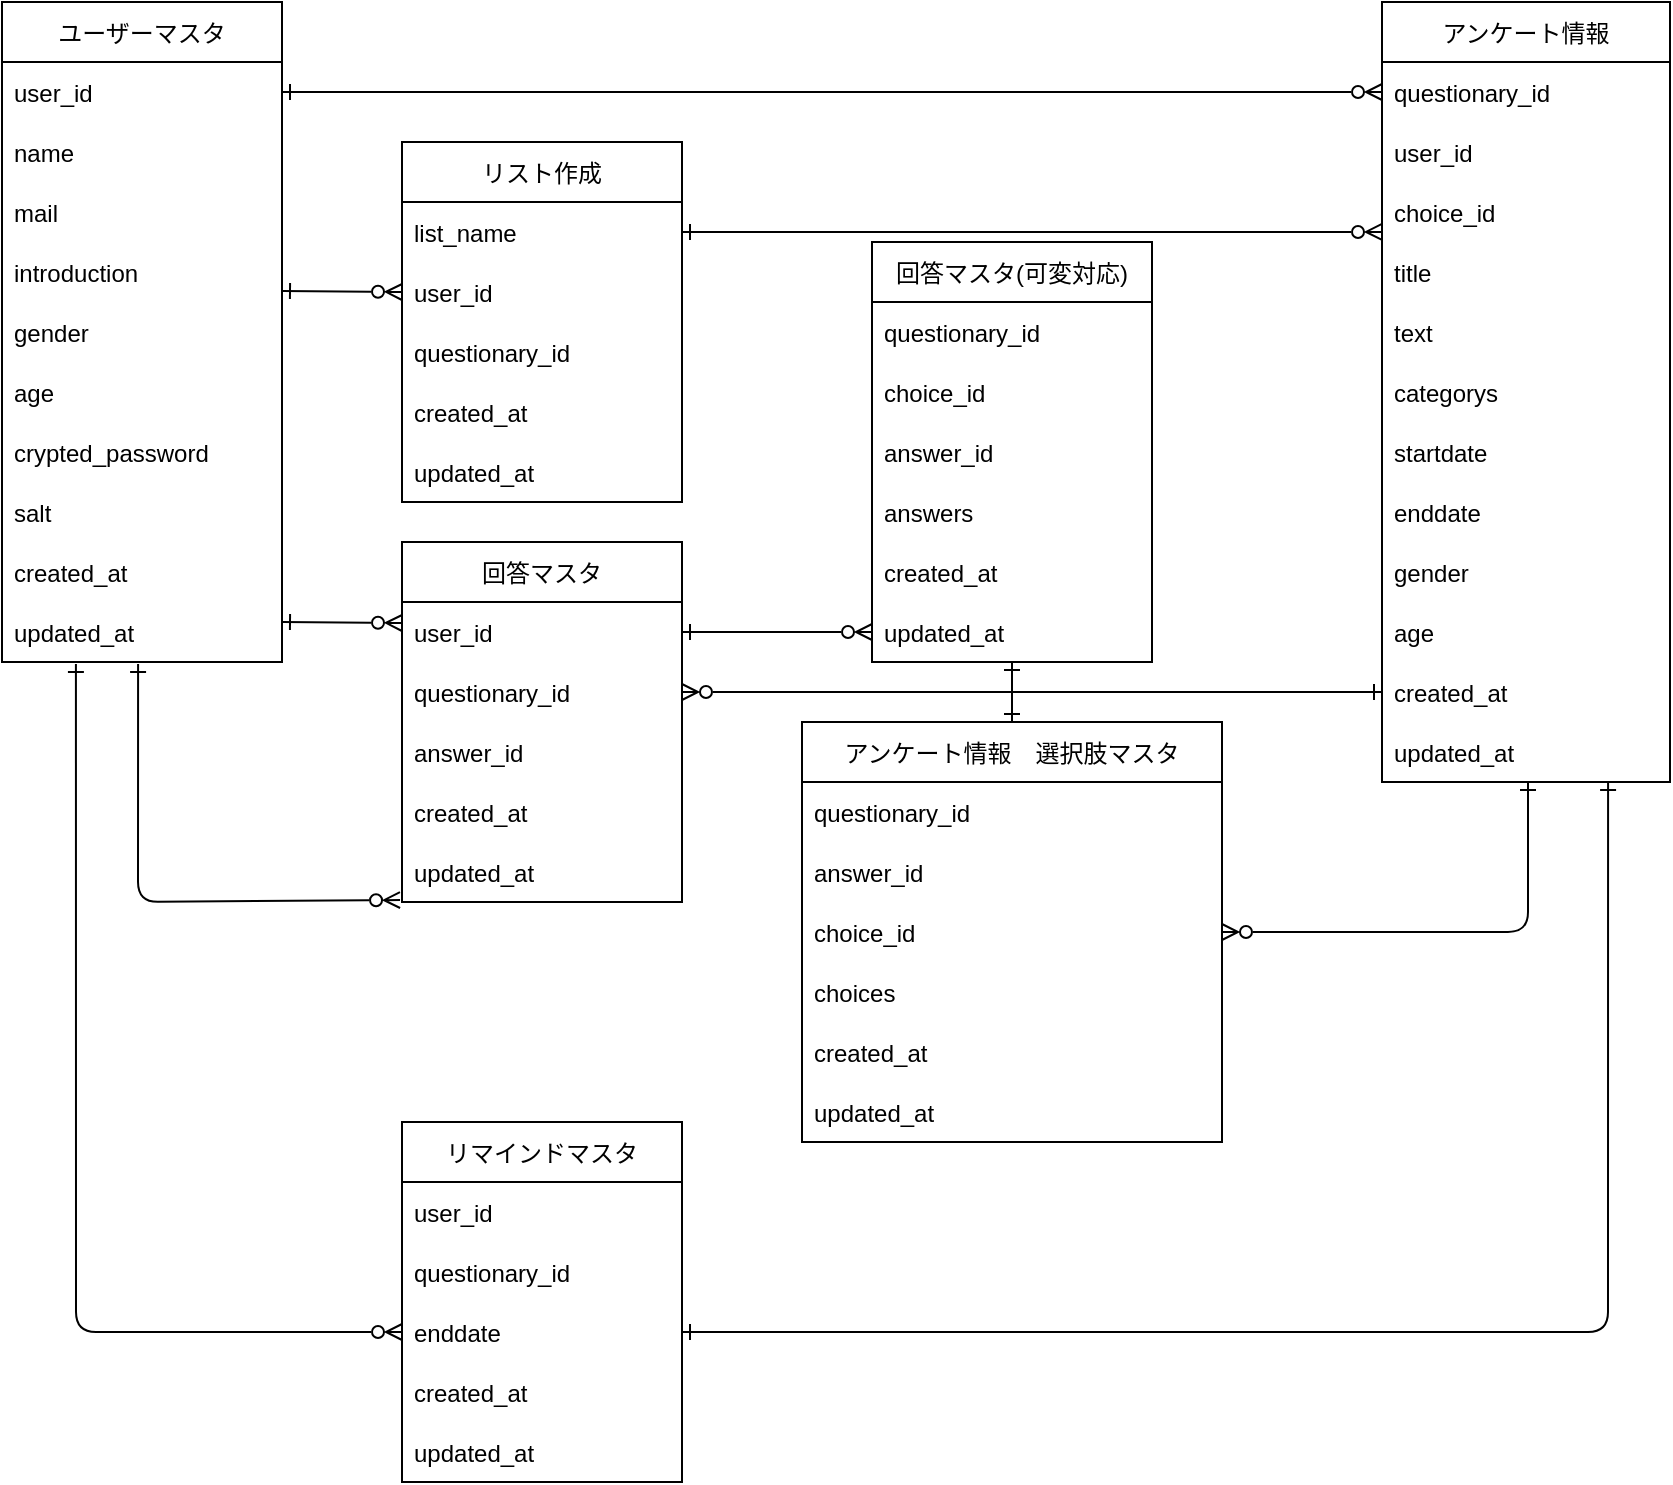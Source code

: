<mxfile>
    <diagram id="E-xank2E5h3T98riPfY6" name="ページ1">
        <mxGraphModel dx="1088" dy="709" grid="1" gridSize="10" guides="1" tooltips="1" connect="1" arrows="1" fold="1" page="1" pageScale="1" pageWidth="1169" pageHeight="1654" math="0" shadow="0">
            <root>
                <mxCell id="0"/>
                <mxCell id="1" parent="0"/>
                <mxCell id="112" value="" style="edgeStyle=none;html=1;startArrow=ERone;startFill=0;endArrow=ERzeroToMany;endFill=0;strokeColor=default;entryX=1;entryY=0.5;entryDx=0;entryDy=0;exitX=0;exitY=0.5;exitDx=0;exitDy=0;" parent="1" source="71" target="23" edge="1">
                    <mxGeometry relative="1" as="geometry">
                        <mxPoint x="440" y="415" as="sourcePoint"/>
                    </mxGeometry>
                </mxCell>
                <mxCell id="9" value="アンケート情報" style="swimlane;fontStyle=0;childLayout=stackLayout;horizontal=1;startSize=30;horizontalStack=0;resizeParent=1;resizeParentMax=0;resizeLast=0;collapsible=1;marginBottom=0;" parent="1" vertex="1">
                    <mxGeometry x="730" y="70" width="144" height="390" as="geometry"/>
                </mxCell>
                <mxCell id="10" value="questionary_id" style="text;strokeColor=none;fillColor=none;align=left;verticalAlign=middle;spacingLeft=4;spacingRight=4;overflow=hidden;points=[[0,0.5],[1,0.5]];portConstraint=eastwest;rotatable=0;" parent="9" vertex="1">
                    <mxGeometry y="30" width="144" height="30" as="geometry"/>
                </mxCell>
                <mxCell id="11" value="user_id" style="text;strokeColor=none;fillColor=none;align=left;verticalAlign=middle;spacingLeft=4;spacingRight=4;overflow=hidden;points=[[0,0.5],[1,0.5]];portConstraint=eastwest;rotatable=0;" parent="9" vertex="1">
                    <mxGeometry y="60" width="144" height="30" as="geometry"/>
                </mxCell>
                <mxCell id="30" value="choice_id" style="text;strokeColor=none;fillColor=none;align=left;verticalAlign=middle;spacingLeft=4;spacingRight=4;overflow=hidden;points=[[0,0.5],[1,0.5]];portConstraint=eastwest;rotatable=0;" parent="9" vertex="1">
                    <mxGeometry y="90" width="144" height="30" as="geometry"/>
                </mxCell>
                <mxCell id="29" value="title" style="text;strokeColor=none;fillColor=none;align=left;verticalAlign=middle;spacingLeft=4;spacingRight=4;overflow=hidden;points=[[0,0.5],[1,0.5]];portConstraint=eastwest;rotatable=0;" parent="9" vertex="1">
                    <mxGeometry y="120" width="144" height="30" as="geometry"/>
                </mxCell>
                <mxCell id="31" value="text" style="text;strokeColor=none;fillColor=none;align=left;verticalAlign=middle;spacingLeft=4;spacingRight=4;overflow=hidden;points=[[0,0.5],[1,0.5]];portConstraint=eastwest;rotatable=0;" parent="9" vertex="1">
                    <mxGeometry y="150" width="144" height="30" as="geometry"/>
                </mxCell>
                <mxCell id="12" value="categorys" style="text;strokeColor=none;fillColor=none;align=left;verticalAlign=middle;spacingLeft=4;spacingRight=4;overflow=hidden;points=[[0,0.5],[1,0.5]];portConstraint=eastwest;rotatable=0;" parent="9" vertex="1">
                    <mxGeometry y="180" width="144" height="30" as="geometry"/>
                </mxCell>
                <mxCell id="43" value="startdate" style="text;strokeColor=none;fillColor=none;align=left;verticalAlign=middle;spacingLeft=4;spacingRight=4;overflow=hidden;points=[[0,0.5],[1,0.5]];portConstraint=eastwest;rotatable=0;" parent="9" vertex="1">
                    <mxGeometry y="210" width="144" height="30" as="geometry"/>
                </mxCell>
                <mxCell id="42" value="enddate" style="text;strokeColor=none;fillColor=none;align=left;verticalAlign=middle;spacingLeft=4;spacingRight=4;overflow=hidden;points=[[0,0.5],[1,0.5]];portConstraint=eastwest;rotatable=0;" parent="9" vertex="1">
                    <mxGeometry y="240" width="144" height="30" as="geometry"/>
                </mxCell>
                <mxCell id="62" value="gender" style="text;strokeColor=none;fillColor=none;align=left;verticalAlign=middle;spacingLeft=4;spacingRight=4;overflow=hidden;points=[[0,0.5],[1,0.5]];portConstraint=eastwest;rotatable=0;" parent="9" vertex="1">
                    <mxGeometry y="270" width="144" height="30" as="geometry"/>
                </mxCell>
                <mxCell id="63" value="age" style="text;strokeColor=none;fillColor=none;align=left;verticalAlign=middle;spacingLeft=4;spacingRight=4;overflow=hidden;points=[[0,0.5],[1,0.5]];portConstraint=eastwest;rotatable=0;" parent="9" vertex="1">
                    <mxGeometry y="300" width="144" height="30" as="geometry"/>
                </mxCell>
                <mxCell id="71" value="created_at" style="text;strokeColor=none;fillColor=none;align=left;verticalAlign=middle;spacingLeft=4;spacingRight=4;overflow=hidden;points=[[0,0.5],[1,0.5]];portConstraint=eastwest;rotatable=0;" parent="9" vertex="1">
                    <mxGeometry y="330" width="144" height="30" as="geometry"/>
                </mxCell>
                <mxCell id="79" value="updated_at" style="text;strokeColor=none;fillColor=none;align=left;verticalAlign=middle;spacingLeft=4;spacingRight=4;overflow=hidden;points=[[0,0.5],[1,0.5]];portConstraint=eastwest;rotatable=0;" parent="9" vertex="1">
                    <mxGeometry y="360" width="144" height="30" as="geometry"/>
                </mxCell>
                <mxCell id="21" value="回答マスタ" style="swimlane;fontStyle=0;childLayout=stackLayout;horizontal=1;startSize=30;horizontalStack=0;resizeParent=1;resizeParentMax=0;resizeLast=0;collapsible=1;marginBottom=0;" parent="1" vertex="1">
                    <mxGeometry x="240" y="340" width="140" height="180" as="geometry"/>
                </mxCell>
                <mxCell id="22" value="user_id" style="text;strokeColor=none;fillColor=none;align=left;verticalAlign=middle;spacingLeft=4;spacingRight=4;overflow=hidden;points=[[0,0.5],[1,0.5]];portConstraint=eastwest;rotatable=0;" parent="21" vertex="1">
                    <mxGeometry y="30" width="140" height="30" as="geometry"/>
                </mxCell>
                <mxCell id="23" value="questionary_id" style="text;strokeColor=none;fillColor=none;align=left;verticalAlign=middle;spacingLeft=4;spacingRight=4;overflow=hidden;points=[[0,0.5],[1,0.5]];portConstraint=eastwest;rotatable=0;" parent="21" vertex="1">
                    <mxGeometry y="60" width="140" height="30" as="geometry"/>
                </mxCell>
                <mxCell id="24" value="answer_id" style="text;strokeColor=none;fillColor=none;align=left;verticalAlign=middle;spacingLeft=4;spacingRight=4;overflow=hidden;points=[[0,0.5],[1,0.5]];portConstraint=eastwest;rotatable=0;" parent="21" vertex="1">
                    <mxGeometry y="90" width="140" height="30" as="geometry"/>
                </mxCell>
                <mxCell id="85" value="created_at" style="text;strokeColor=none;fillColor=none;align=left;verticalAlign=middle;spacingLeft=4;spacingRight=4;overflow=hidden;points=[[0,0.5],[1,0.5]];portConstraint=eastwest;rotatable=0;" parent="21" vertex="1">
                    <mxGeometry y="120" width="140" height="30" as="geometry"/>
                </mxCell>
                <mxCell id="86" value="updated_at" style="text;strokeColor=none;fillColor=none;align=left;verticalAlign=middle;spacingLeft=4;spacingRight=4;overflow=hidden;points=[[0,0.5],[1,0.5]];portConstraint=eastwest;rotatable=0;" parent="21" vertex="1">
                    <mxGeometry y="150" width="140" height="30" as="geometry"/>
                </mxCell>
                <mxCell id="32" value="ユーザーマスタ" style="swimlane;fontStyle=0;childLayout=stackLayout;horizontal=1;startSize=30;horizontalStack=0;resizeParent=1;resizeParentMax=0;resizeLast=0;collapsible=1;marginBottom=0;" parent="1" vertex="1">
                    <mxGeometry x="40" y="70" width="140" height="330" as="geometry"/>
                </mxCell>
                <mxCell id="33" value="user_id" style="text;strokeColor=none;fillColor=none;align=left;verticalAlign=middle;spacingLeft=4;spacingRight=4;overflow=hidden;points=[[0,0.5],[1,0.5]];portConstraint=eastwest;rotatable=0;" parent="32" vertex="1">
                    <mxGeometry y="30" width="140" height="30" as="geometry"/>
                </mxCell>
                <mxCell id="34" value="name" style="text;strokeColor=none;fillColor=none;align=left;verticalAlign=middle;spacingLeft=4;spacingRight=4;overflow=hidden;points=[[0,0.5],[1,0.5]];portConstraint=eastwest;rotatable=0;" parent="32" vertex="1">
                    <mxGeometry y="60" width="140" height="30" as="geometry"/>
                </mxCell>
                <mxCell id="35" value="mail" style="text;strokeColor=none;fillColor=none;align=left;verticalAlign=middle;spacingLeft=4;spacingRight=4;overflow=hidden;points=[[0,0.5],[1,0.5]];portConstraint=eastwest;rotatable=0;" parent="32" vertex="1">
                    <mxGeometry y="90" width="140" height="30" as="geometry"/>
                </mxCell>
                <mxCell id="36" value="introduction " style="text;strokeColor=none;fillColor=none;align=left;verticalAlign=middle;spacingLeft=4;spacingRight=4;overflow=hidden;points=[[0,0.5],[1,0.5]];portConstraint=eastwest;rotatable=0;" parent="32" vertex="1">
                    <mxGeometry y="120" width="140" height="30" as="geometry"/>
                </mxCell>
                <mxCell id="37" value="gender" style="text;strokeColor=none;fillColor=none;align=left;verticalAlign=middle;spacingLeft=4;spacingRight=4;overflow=hidden;points=[[0,0.5],[1,0.5]];portConstraint=eastwest;rotatable=0;" parent="32" vertex="1">
                    <mxGeometry y="150" width="140" height="30" as="geometry"/>
                </mxCell>
                <mxCell id="38" value="age" style="text;strokeColor=none;fillColor=none;align=left;verticalAlign=middle;spacingLeft=4;spacingRight=4;overflow=hidden;points=[[0,0.5],[1,0.5]];portConstraint=eastwest;rotatable=0;" parent="32" vertex="1">
                    <mxGeometry y="180" width="140" height="30" as="geometry"/>
                </mxCell>
                <mxCell id="39" value="crypted_password" style="text;strokeColor=none;fillColor=none;align=left;verticalAlign=middle;spacingLeft=4;spacingRight=4;overflow=hidden;points=[[0,0.5],[1,0.5]];portConstraint=eastwest;rotatable=0;" parent="32" vertex="1">
                    <mxGeometry y="210" width="140" height="30" as="geometry"/>
                </mxCell>
                <mxCell id="41" value="salt" style="text;strokeColor=none;fillColor=none;align=left;verticalAlign=middle;spacingLeft=4;spacingRight=4;overflow=hidden;points=[[0,0.5],[1,0.5]];portConstraint=eastwest;rotatable=0;" parent="32" vertex="1">
                    <mxGeometry y="240" width="140" height="30" as="geometry"/>
                </mxCell>
                <mxCell id="77" value="created_at" style="text;strokeColor=none;fillColor=none;align=left;verticalAlign=middle;spacingLeft=4;spacingRight=4;overflow=hidden;points=[[0,0.5],[1,0.5]];portConstraint=eastwest;rotatable=0;" parent="32" vertex="1">
                    <mxGeometry y="270" width="140" height="30" as="geometry"/>
                </mxCell>
                <mxCell id="76" value="updated_at" style="text;strokeColor=none;fillColor=none;align=left;verticalAlign=middle;spacingLeft=4;spacingRight=4;overflow=hidden;points=[[0,0.5],[1,0.5]];portConstraint=eastwest;rotatable=0;" parent="32" vertex="1">
                    <mxGeometry y="300" width="140" height="30" as="geometry"/>
                </mxCell>
                <mxCell id="66" value="リマインドマスタ" style="swimlane;fontStyle=0;childLayout=stackLayout;horizontal=1;startSize=30;horizontalStack=0;resizeParent=1;resizeParentMax=0;resizeLast=0;collapsible=1;marginBottom=0;" parent="1" vertex="1">
                    <mxGeometry x="240" y="630" width="140" height="180" as="geometry"/>
                </mxCell>
                <mxCell id="67" value="user_id" style="text;strokeColor=none;fillColor=none;align=left;verticalAlign=middle;spacingLeft=4;spacingRight=4;overflow=hidden;points=[[0,0.5],[1,0.5]];portConstraint=eastwest;rotatable=0;" parent="66" vertex="1">
                    <mxGeometry y="30" width="140" height="30" as="geometry"/>
                </mxCell>
                <mxCell id="68" value="questionary_id" style="text;strokeColor=none;fillColor=none;align=left;verticalAlign=middle;spacingLeft=4;spacingRight=4;overflow=hidden;points=[[0,0.5],[1,0.5]];portConstraint=eastwest;rotatable=0;" parent="66" vertex="1">
                    <mxGeometry y="60" width="140" height="30" as="geometry"/>
                </mxCell>
                <mxCell id="70" value="enddate" style="text;strokeColor=none;fillColor=none;align=left;verticalAlign=middle;spacingLeft=4;spacingRight=4;overflow=hidden;points=[[0,0.5],[1,0.5]];portConstraint=eastwest;rotatable=0;" parent="66" vertex="1">
                    <mxGeometry y="90" width="140" height="30" as="geometry"/>
                </mxCell>
                <mxCell id="83" value="created_at" style="text;strokeColor=none;fillColor=none;align=left;verticalAlign=middle;spacingLeft=4;spacingRight=4;overflow=hidden;points=[[0,0.5],[1,0.5]];portConstraint=eastwest;rotatable=0;" parent="66" vertex="1">
                    <mxGeometry y="120" width="140" height="30" as="geometry"/>
                </mxCell>
                <mxCell id="84" value="updated_at" style="text;strokeColor=none;fillColor=none;align=left;verticalAlign=middle;spacingLeft=4;spacingRight=4;overflow=hidden;points=[[0,0.5],[1,0.5]];portConstraint=eastwest;rotatable=0;" parent="66" vertex="1">
                    <mxGeometry y="150" width="140" height="30" as="geometry"/>
                </mxCell>
                <mxCell id="72" value="リスト作成" style="swimlane;fontStyle=0;childLayout=stackLayout;horizontal=1;startSize=30;horizontalStack=0;resizeParent=1;resizeParentMax=0;resizeLast=0;collapsible=1;marginBottom=0;" parent="1" vertex="1">
                    <mxGeometry x="240" y="140" width="140" height="180" as="geometry"/>
                </mxCell>
                <mxCell id="73" value="list_name" style="text;strokeColor=none;fillColor=none;align=left;verticalAlign=middle;spacingLeft=4;spacingRight=4;overflow=hidden;points=[[0,0.5],[1,0.5]];portConstraint=eastwest;rotatable=0;" parent="72" vertex="1">
                    <mxGeometry y="30" width="140" height="30" as="geometry"/>
                </mxCell>
                <mxCell id="116" value="user_id" style="text;strokeColor=none;fillColor=none;align=left;verticalAlign=middle;spacingLeft=4;spacingRight=4;overflow=hidden;points=[[0,0.5],[1,0.5]];portConstraint=eastwest;rotatable=0;" parent="72" vertex="1">
                    <mxGeometry y="60" width="140" height="30" as="geometry"/>
                </mxCell>
                <mxCell id="127" value="" style="html=1;endArrow=ERzeroToMany;endFill=0;strokeColor=default;startArrow=ERone;startFill=0;exitX=1;exitY=0.5;exitDx=0;exitDy=0;" edge="1" parent="72">
                    <mxGeometry relative="1" as="geometry">
                        <Array as="points"/>
                        <mxPoint x="-60" y="74.5" as="sourcePoint"/>
                        <mxPoint y="75" as="targetPoint"/>
                    </mxGeometry>
                </mxCell>
                <mxCell id="74" value="questionary_id" style="text;strokeColor=none;fillColor=none;align=left;verticalAlign=middle;spacingLeft=4;spacingRight=4;overflow=hidden;points=[[0,0.5],[1,0.5]];portConstraint=eastwest;rotatable=0;" parent="72" vertex="1">
                    <mxGeometry y="90" width="140" height="30" as="geometry"/>
                </mxCell>
                <mxCell id="81" value="created_at" style="text;strokeColor=none;fillColor=none;align=left;verticalAlign=middle;spacingLeft=4;spacingRight=4;overflow=hidden;points=[[0,0.5],[1,0.5]];portConstraint=eastwest;rotatable=0;" parent="72" vertex="1">
                    <mxGeometry y="120" width="140" height="30" as="geometry"/>
                </mxCell>
                <mxCell id="82" value="updated_at" style="text;strokeColor=none;fillColor=none;align=left;verticalAlign=middle;spacingLeft=4;spacingRight=4;overflow=hidden;points=[[0,0.5],[1,0.5]];portConstraint=eastwest;rotatable=0;" parent="72" vertex="1">
                    <mxGeometry y="150" width="140" height="30" as="geometry"/>
                </mxCell>
                <mxCell id="109" value="" style="html=1;endArrow=ERzeroToMany;endFill=0;strokeColor=default;startArrow=ERone;startFill=0;entryX=0;entryY=0.5;entryDx=0;entryDy=0;exitX=1;exitY=0.5;exitDx=0;exitDy=0;" parent="1" source="33" target="10" edge="1">
                    <mxGeometry relative="1" as="geometry">
                        <Array as="points"/>
                    </mxGeometry>
                </mxCell>
                <mxCell id="113" value="" style="edgeStyle=none;html=1;startArrow=ERone;startFill=0;endArrow=ERzeroToMany;endFill=0;strokeColor=default;exitX=1;exitY=0.5;exitDx=0;exitDy=0;entryX=0;entryY=0.833;entryDx=0;entryDy=0;entryPerimeter=0;" parent="1" source="73" edge="1" target="30">
                    <mxGeometry relative="1" as="geometry">
                        <mxPoint x="720" y="185" as="targetPoint"/>
                    </mxGeometry>
                </mxCell>
                <mxCell id="115" value="" style="edgeStyle=none;html=1;startArrow=ERone;startFill=0;endArrow=ERone;endFill=0;strokeColor=default;entryX=1;entryY=0.5;entryDx=0;entryDy=0;exitX=0.785;exitY=1;exitDx=0;exitDy=0;exitPerimeter=0;" parent="1" source="79" target="70" edge="1">
                    <mxGeometry relative="1" as="geometry">
                        <mxPoint x="740" y="735" as="sourcePoint"/>
                        <mxPoint x="390" y="510" as="targetPoint"/>
                        <Array as="points">
                            <mxPoint x="843" y="735"/>
                            <mxPoint x="522" y="735"/>
                        </Array>
                    </mxGeometry>
                </mxCell>
                <mxCell id="126" value="" style="html=1;endArrow=ERzeroToMany;endFill=0;strokeColor=default;startArrow=ERone;startFill=0;entryX=-0.007;entryY=-0.033;entryDx=0;entryDy=0;exitX=0.486;exitY=1.033;exitDx=0;exitDy=0;exitPerimeter=0;entryPerimeter=0;" edge="1" parent="1" source="76">
                    <mxGeometry relative="1" as="geometry">
                        <Array as="points">
                            <mxPoint x="108" y="520"/>
                        </Array>
                        <mxPoint x="100" y="540" as="sourcePoint"/>
                        <mxPoint x="239.02" y="519.01" as="targetPoint"/>
                    </mxGeometry>
                </mxCell>
                <mxCell id="128" value="" style="html=1;endArrow=ERzeroToMany;endFill=0;strokeColor=default;startArrow=ERone;startFill=0;exitX=1;exitY=0.5;exitDx=0;exitDy=0;" edge="1" parent="1">
                    <mxGeometry relative="1" as="geometry">
                        <Array as="points"/>
                        <mxPoint x="180" y="380" as="sourcePoint"/>
                        <mxPoint x="240" y="380.5" as="targetPoint"/>
                    </mxGeometry>
                </mxCell>
                <mxCell id="129" value="" style="html=1;endArrow=ERzeroToMany;endFill=0;strokeColor=default;startArrow=ERone;startFill=0;exitX=0.264;exitY=1.033;exitDx=0;exitDy=0;exitPerimeter=0;entryX=0;entryY=0.5;entryDx=0;entryDy=0;" edge="1" parent="1" source="76" target="70">
                    <mxGeometry relative="1" as="geometry">
                        <Array as="points">
                            <mxPoint x="77" y="735"/>
                        </Array>
                        <mxPoint x="50" y="570" as="sourcePoint"/>
                        <mxPoint x="77" y="640" as="targetPoint"/>
                    </mxGeometry>
                </mxCell>
                <mxCell id="165" value="" style="edgeStyle=none;html=1;endArrow=ERone;endFill=0;startArrow=ERone;startFill=0;" edge="1" parent="1" source="130" target="147">
                    <mxGeometry relative="1" as="geometry"/>
                </mxCell>
                <mxCell id="130" value="アンケート情報　選択肢マスタ" style="swimlane;fontStyle=0;childLayout=stackLayout;horizontal=1;startSize=30;horizontalStack=0;resizeParent=1;resizeParentMax=0;resizeLast=0;collapsible=1;marginBottom=0;" vertex="1" parent="1">
                    <mxGeometry x="440" y="430" width="210" height="210" as="geometry"/>
                </mxCell>
                <mxCell id="132" value="questionary_id" style="text;strokeColor=none;fillColor=none;align=left;verticalAlign=middle;spacingLeft=4;spacingRight=4;overflow=hidden;points=[[0,0.5],[1,0.5]];portConstraint=eastwest;rotatable=0;" vertex="1" parent="130">
                    <mxGeometry y="30" width="210" height="30" as="geometry"/>
                </mxCell>
                <mxCell id="153" value="answer_id" style="text;strokeColor=none;fillColor=none;align=left;verticalAlign=middle;spacingLeft=4;spacingRight=4;overflow=hidden;points=[[0,0.5],[1,0.5]];portConstraint=eastwest;rotatable=0;" vertex="1" parent="130">
                    <mxGeometry y="60" width="210" height="30" as="geometry"/>
                </mxCell>
                <mxCell id="160" value="choice_id" style="text;strokeColor=none;fillColor=none;align=left;verticalAlign=middle;spacingLeft=4;spacingRight=4;overflow=hidden;points=[[0,0.5],[1,0.5]];portConstraint=eastwest;rotatable=0;" vertex="1" parent="130">
                    <mxGeometry y="90" width="210" height="30" as="geometry"/>
                </mxCell>
                <mxCell id="144" value="choices" style="text;strokeColor=none;fillColor=none;align=left;verticalAlign=middle;spacingLeft=4;spacingRight=4;overflow=hidden;points=[[0,0.5],[1,0.5]];portConstraint=eastwest;rotatable=0;" vertex="1" parent="130">
                    <mxGeometry y="120" width="210" height="30" as="geometry"/>
                </mxCell>
                <mxCell id="148" value="created_at" style="text;strokeColor=none;fillColor=none;align=left;verticalAlign=middle;spacingLeft=4;spacingRight=4;overflow=hidden;points=[[0,0.5],[1,0.5]];portConstraint=eastwest;rotatable=0;" vertex="1" parent="130">
                    <mxGeometry y="150" width="210" height="30" as="geometry"/>
                </mxCell>
                <mxCell id="149" value="updated_at" style="text;strokeColor=none;fillColor=none;align=left;verticalAlign=middle;spacingLeft=4;spacingRight=4;overflow=hidden;points=[[0,0.5],[1,0.5]];portConstraint=eastwest;rotatable=0;" vertex="1" parent="130">
                    <mxGeometry y="180" width="210" height="30" as="geometry"/>
                </mxCell>
                <mxCell id="136" value="回答マスタ(可変対応)" style="swimlane;fontStyle=0;childLayout=stackLayout;horizontal=1;startSize=30;horizontalStack=0;resizeParent=1;resizeParentMax=0;resizeLast=0;collapsible=1;marginBottom=0;" vertex="1" parent="1">
                    <mxGeometry x="475" y="190" width="140" height="210" as="geometry"/>
                </mxCell>
                <mxCell id="152" value="questionary_id" style="text;strokeColor=none;fillColor=none;align=left;verticalAlign=middle;spacingLeft=4;spacingRight=4;overflow=hidden;points=[[0,0.5],[1,0.5]];portConstraint=eastwest;rotatable=0;" vertex="1" parent="136">
                    <mxGeometry y="30" width="140" height="30" as="geometry"/>
                </mxCell>
                <mxCell id="139" value="choice_id" style="text;strokeColor=none;fillColor=none;align=left;verticalAlign=middle;spacingLeft=4;spacingRight=4;overflow=hidden;points=[[0,0.5],[1,0.5]];portConstraint=eastwest;rotatable=0;" vertex="1" parent="136">
                    <mxGeometry y="60" width="140" height="30" as="geometry"/>
                </mxCell>
                <mxCell id="163" value="answer_id" style="text;strokeColor=none;fillColor=none;align=left;verticalAlign=middle;spacingLeft=4;spacingRight=4;overflow=hidden;points=[[0,0.5],[1,0.5]];portConstraint=eastwest;rotatable=0;" vertex="1" parent="136">
                    <mxGeometry y="90" width="140" height="30" as="geometry"/>
                </mxCell>
                <mxCell id="143" value="answers" style="text;strokeColor=none;fillColor=none;align=left;verticalAlign=middle;spacingLeft=4;spacingRight=4;overflow=hidden;points=[[0,0.5],[1,0.5]];portConstraint=eastwest;rotatable=0;" vertex="1" parent="136">
                    <mxGeometry y="120" width="140" height="30" as="geometry"/>
                </mxCell>
                <mxCell id="146" value="created_at" style="text;strokeColor=none;fillColor=none;align=left;verticalAlign=middle;spacingLeft=4;spacingRight=4;overflow=hidden;points=[[0,0.5],[1,0.5]];portConstraint=eastwest;rotatable=0;" vertex="1" parent="136">
                    <mxGeometry y="150" width="140" height="30" as="geometry"/>
                </mxCell>
                <mxCell id="147" value="updated_at" style="text;strokeColor=none;fillColor=none;align=left;verticalAlign=middle;spacingLeft=4;spacingRight=4;overflow=hidden;points=[[0,0.5],[1,0.5]];portConstraint=eastwest;rotatable=0;" vertex="1" parent="136">
                    <mxGeometry y="180" width="140" height="30" as="geometry"/>
                </mxCell>
                <mxCell id="158" value="" style="edgeStyle=none;html=1;startArrow=ERone;startFill=0;endArrow=ERzeroToMany;endFill=0;strokeColor=default;exitX=1;exitY=0.5;exitDx=0;exitDy=0;entryX=0;entryY=0.5;entryDx=0;entryDy=0;" edge="1" parent="1" source="22" target="147">
                    <mxGeometry relative="1" as="geometry">
                        <mxPoint x="740" y="194.99" as="targetPoint"/>
                        <mxPoint x="390" y="195" as="sourcePoint"/>
                    </mxGeometry>
                </mxCell>
                <mxCell id="159" value="" style="edgeStyle=none;html=1;startArrow=ERone;startFill=0;endArrow=ERzeroToMany;endFill=0;strokeColor=default;entryX=1;entryY=0.5;entryDx=0;entryDy=0;" edge="1" parent="1" target="160">
                    <mxGeometry relative="1" as="geometry">
                        <mxPoint x="650" y="485" as="targetPoint"/>
                        <mxPoint x="803" y="460" as="sourcePoint"/>
                        <Array as="points">
                            <mxPoint x="803" y="535"/>
                        </Array>
                    </mxGeometry>
                </mxCell>
            </root>
        </mxGraphModel>
    </diagram>
</mxfile>